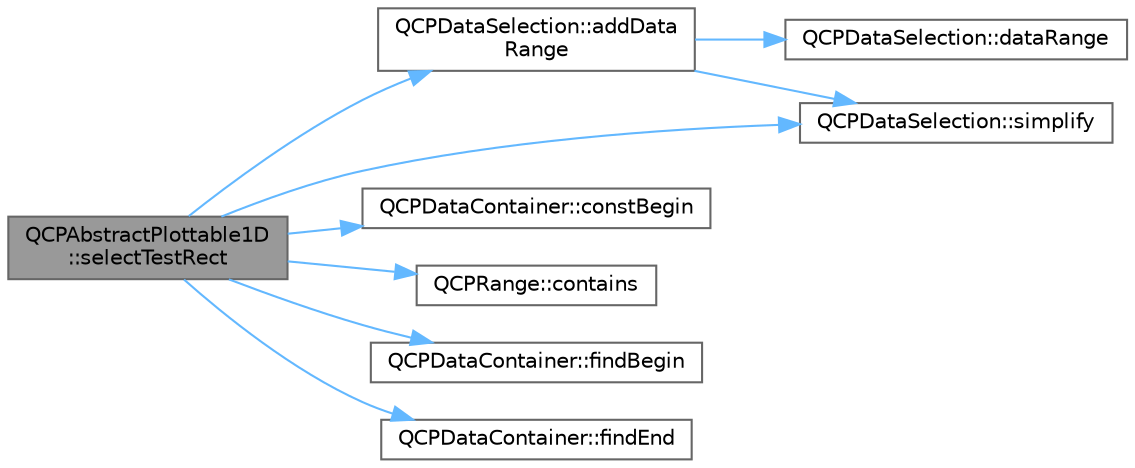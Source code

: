 digraph "QCPAbstractPlottable1D::selectTestRect"
{
 // LATEX_PDF_SIZE
  bgcolor="transparent";
  edge [fontname=Helvetica,fontsize=10,labelfontname=Helvetica,labelfontsize=10];
  node [fontname=Helvetica,fontsize=10,shape=box,height=0.2,width=0.4];
  rankdir="LR";
  Node1 [label="QCPAbstractPlottable1D\l::selectTestRect",height=0.2,width=0.4,color="gray40", fillcolor="grey60", style="filled", fontcolor="black",tooltip=" "];
  Node1 -> Node2 [color="steelblue1",style="solid"];
  Node2 [label="QCPDataSelection::addData\lRange",height=0.2,width=0.4,color="grey40", fillcolor="white", style="filled",URL="$class_q_c_p_data_selection.html#a46740c5aa7b80ae9b2abf6985d61b74f",tooltip=" "];
  Node2 -> Node3 [color="steelblue1",style="solid"];
  Node3 [label="QCPDataSelection::dataRange",height=0.2,width=0.4,color="grey40", fillcolor="white", style="filled",URL="$class_q_c_p_data_selection.html#a6956acf6a9a49a353b4f9b58608978ad",tooltip=" "];
  Node2 -> Node4 [color="steelblue1",style="solid"];
  Node4 [label="QCPDataSelection::simplify",height=0.2,width=0.4,color="grey40", fillcolor="white", style="filled",URL="$class_q_c_p_data_selection.html#a4a2fbad1a6e4d1dd26fdfdf88956f2a4",tooltip=" "];
  Node1 -> Node5 [color="steelblue1",style="solid"];
  Node5 [label="QCPDataContainer::constBegin",height=0.2,width=0.4,color="grey40", fillcolor="white", style="filled",URL="$class_q_c_p_data_container.html#a49d7622999e2de67fa2331626a3159aa",tooltip=" "];
  Node1 -> Node6 [color="steelblue1",style="solid"];
  Node6 [label="QCPRange::contains",height=0.2,width=0.4,color="grey40", fillcolor="white", style="filled",URL="$class_q_c_p_range.html#ae9842b48b6d38dc5e9607358e3083cc8",tooltip=" "];
  Node1 -> Node7 [color="steelblue1",style="solid"];
  Node7 [label="QCPDataContainer::findBegin",height=0.2,width=0.4,color="grey40", fillcolor="white", style="filled",URL="$class_q_c_p_data_container.html#a2ad8a5399072d99a242d3a6d2d7e278a",tooltip=" "];
  Node1 -> Node8 [color="steelblue1",style="solid"];
  Node8 [label="QCPDataContainer::findEnd",height=0.2,width=0.4,color="grey40", fillcolor="white", style="filled",URL="$class_q_c_p_data_container.html#afb8b8f23cc2b7234a793a25ce79fe48f",tooltip=" "];
  Node1 -> Node4 [color="steelblue1",style="solid"];
}
